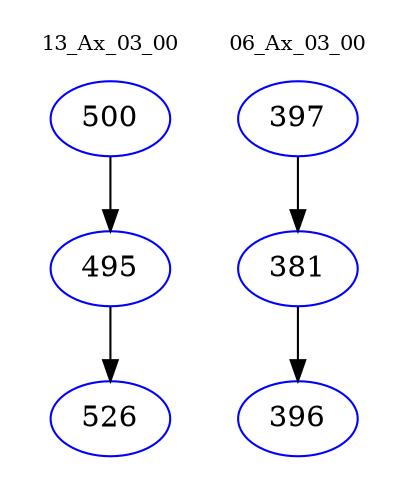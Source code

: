 digraph{
subgraph cluster_0 {
color = white
label = "13_Ax_03_00";
fontsize=10;
T0_500 [label="500", color="blue"]
T0_500 -> T0_495 [color="black"]
T0_495 [label="495", color="blue"]
T0_495 -> T0_526 [color="black"]
T0_526 [label="526", color="blue"]
}
subgraph cluster_1 {
color = white
label = "06_Ax_03_00";
fontsize=10;
T1_397 [label="397", color="blue"]
T1_397 -> T1_381 [color="black"]
T1_381 [label="381", color="blue"]
T1_381 -> T1_396 [color="black"]
T1_396 [label="396", color="blue"]
}
}
